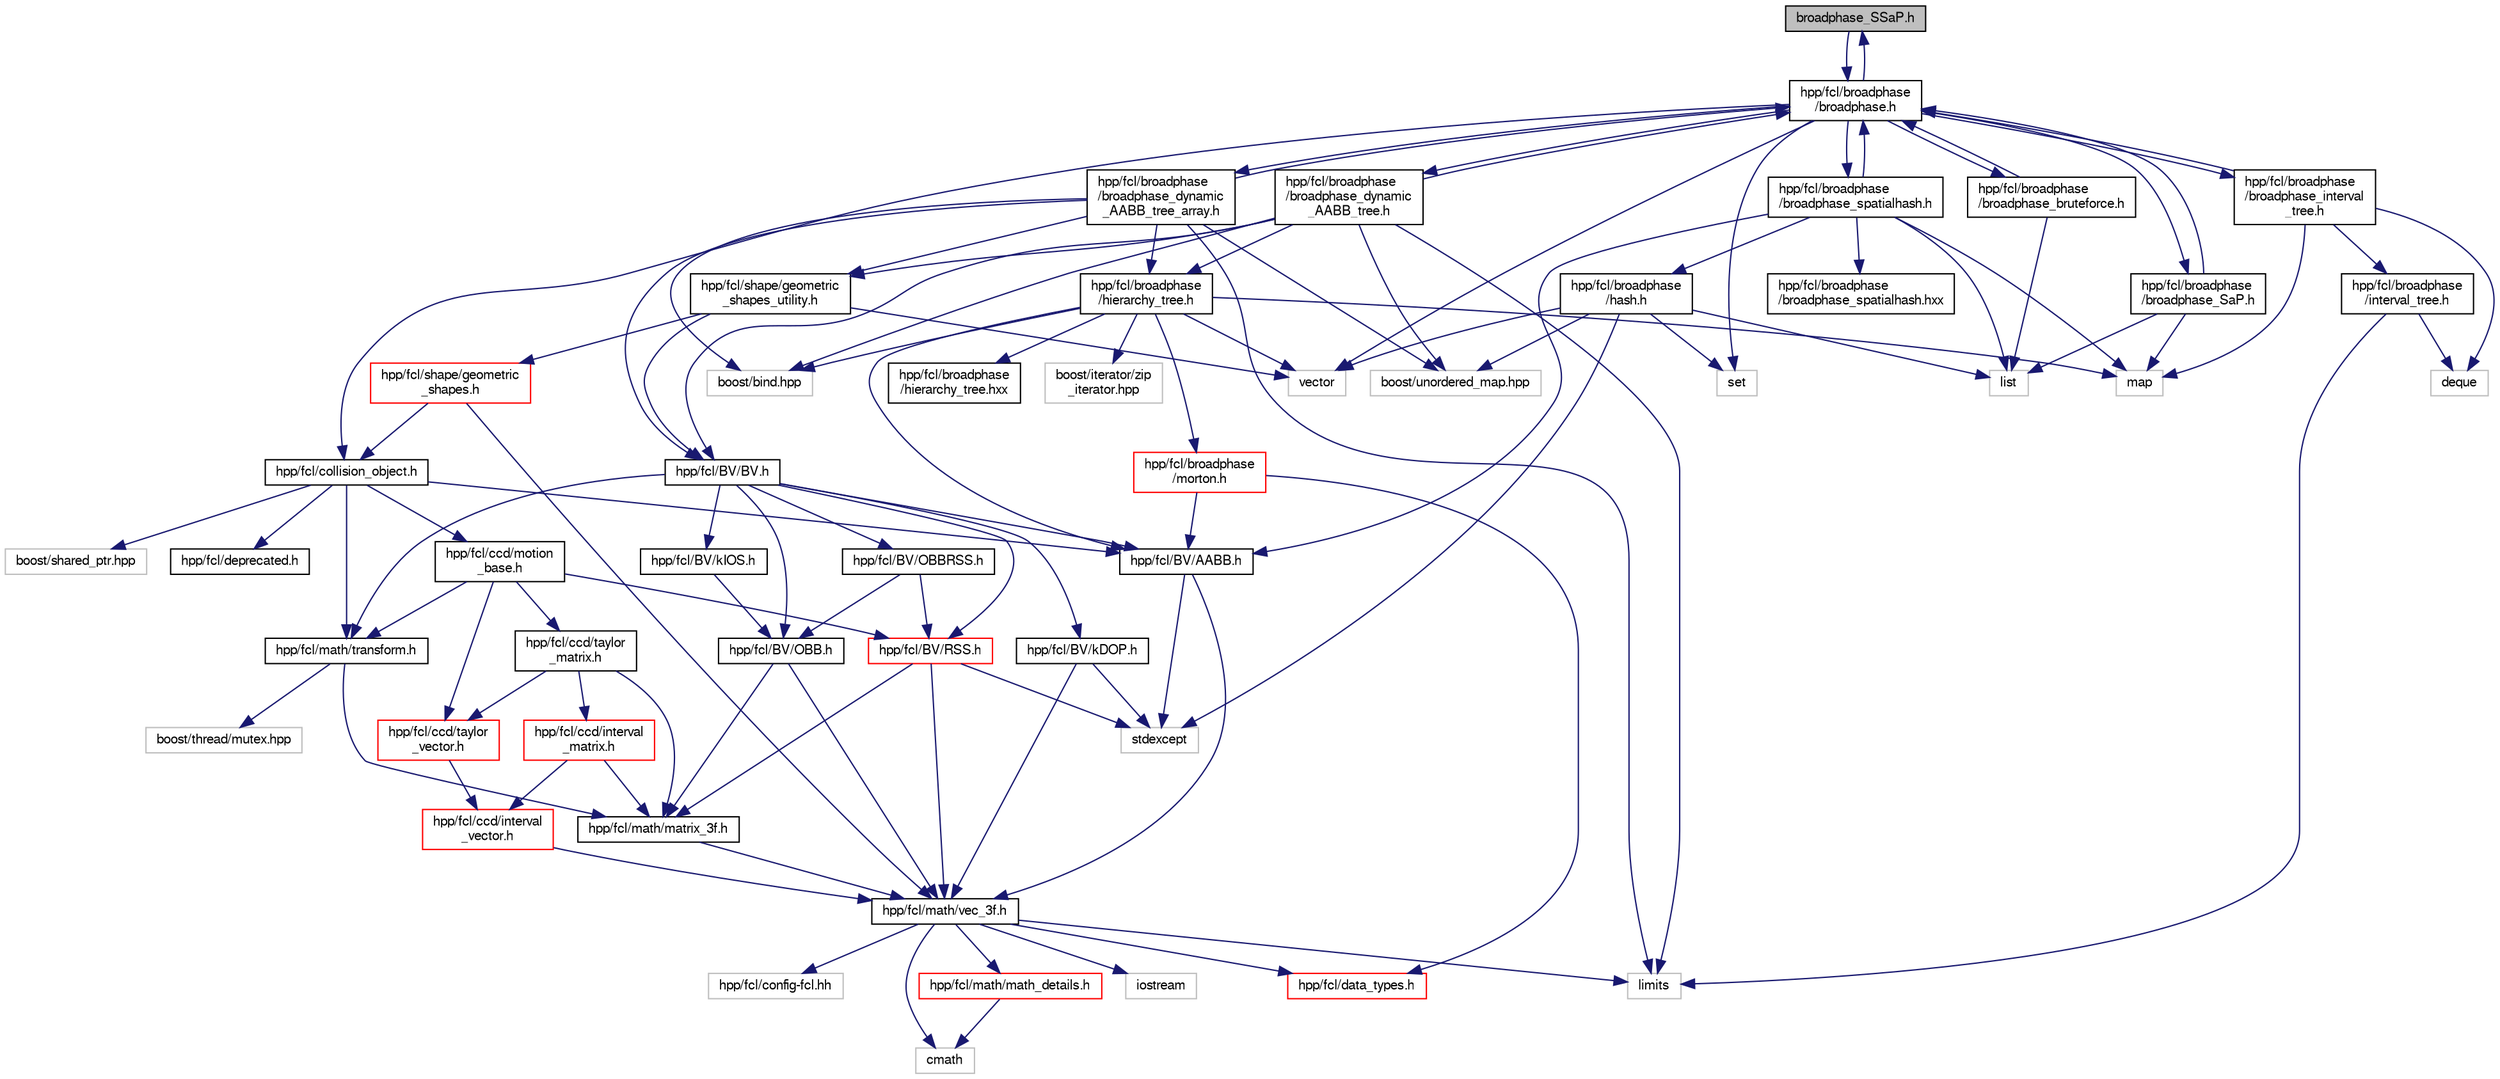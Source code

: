 digraph "broadphase_SSaP.h"
{
  edge [fontname="FreeSans",fontsize="10",labelfontname="FreeSans",labelfontsize="10"];
  node [fontname="FreeSans",fontsize="10",shape=record];
  Node1 [label="broadphase_SSaP.h",height=0.2,width=0.4,color="black", fillcolor="grey75", style="filled" fontcolor="black"];
  Node1 -> Node2 [color="midnightblue",fontsize="10",style="solid",fontname="FreeSans"];
  Node2 [label="hpp/fcl/broadphase\l/broadphase.h",height=0.2,width=0.4,color="black", fillcolor="white", style="filled",URL="$a00227.html"];
  Node2 -> Node3 [color="midnightblue",fontsize="10",style="solid",fontname="FreeSans"];
  Node3 [label="hpp/fcl/collision_object.h",height=0.2,width=0.4,color="black", fillcolor="white", style="filled",URL="$a00249.html"];
  Node3 -> Node4 [color="midnightblue",fontsize="10",style="solid",fontname="FreeSans"];
  Node4 [label="hpp/fcl/deprecated.h",height=0.2,width=0.4,color="black", fillcolor="white", style="filled",URL="$a00253.html"];
  Node3 -> Node5 [color="midnightblue",fontsize="10",style="solid",fontname="FreeSans"];
  Node5 [label="hpp/fcl/BV/AABB.h",height=0.2,width=0.4,color="black", fillcolor="white", style="filled",URL="$a00226.html"];
  Node5 -> Node6 [color="midnightblue",fontsize="10",style="solid",fontname="FreeSans"];
  Node6 [label="stdexcept",height=0.2,width=0.4,color="grey75", fillcolor="white", style="filled"];
  Node5 -> Node7 [color="midnightblue",fontsize="10",style="solid",fontname="FreeSans"];
  Node7 [label="hpp/fcl/math/vec_3f.h",height=0.2,width=0.4,color="black", fillcolor="white", style="filled",URL="$a00318.html"];
  Node7 -> Node8 [color="midnightblue",fontsize="10",style="solid",fontname="FreeSans"];
  Node8 [label="hpp/fcl/config-fcl.hh",height=0.2,width=0.4,color="grey75", fillcolor="white", style="filled"];
  Node7 -> Node9 [color="midnightblue",fontsize="10",style="solid",fontname="FreeSans"];
  Node9 [label="hpp/fcl/data_types.h",height=0.2,width=0.4,color="red", fillcolor="white", style="filled",URL="$a00252.html"];
  Node7 -> Node10 [color="midnightblue",fontsize="10",style="solid",fontname="FreeSans"];
  Node10 [label="hpp/fcl/math/math_details.h",height=0.2,width=0.4,color="red", fillcolor="white", style="filled",URL="$a00283.html"];
  Node10 -> Node11 [color="midnightblue",fontsize="10",style="solid",fontname="FreeSans"];
  Node11 [label="cmath",height=0.2,width=0.4,color="grey75", fillcolor="white", style="filled"];
  Node7 -> Node11 [color="midnightblue",fontsize="10",style="solid",fontname="FreeSans"];
  Node7 -> Node12 [color="midnightblue",fontsize="10",style="solid",fontname="FreeSans"];
  Node12 [label="iostream",height=0.2,width=0.4,color="grey75", fillcolor="white", style="filled"];
  Node7 -> Node13 [color="midnightblue",fontsize="10",style="solid",fontname="FreeSans"];
  Node13 [label="limits",height=0.2,width=0.4,color="grey75", fillcolor="white", style="filled"];
  Node3 -> Node14 [color="midnightblue",fontsize="10",style="solid",fontname="FreeSans"];
  Node14 [label="hpp/fcl/math/transform.h",height=0.2,width=0.4,color="black", fillcolor="white", style="filled",URL="$a00310.html"];
  Node14 -> Node15 [color="midnightblue",fontsize="10",style="solid",fontname="FreeSans"];
  Node15 [label="hpp/fcl/math/matrix_3f.h",height=0.2,width=0.4,color="black", fillcolor="white", style="filled",URL="$a00285.html"];
  Node15 -> Node7 [color="midnightblue",fontsize="10",style="solid",fontname="FreeSans"];
  Node14 -> Node16 [color="midnightblue",fontsize="10",style="solid",fontname="FreeSans"];
  Node16 [label="boost/thread/mutex.hpp",height=0.2,width=0.4,color="grey75", fillcolor="white", style="filled"];
  Node3 -> Node17 [color="midnightblue",fontsize="10",style="solid",fontname="FreeSans"];
  Node17 [label="hpp/fcl/ccd/motion\l_base.h",height=0.2,width=0.4,color="black", fillcolor="white", style="filled",URL="$a00290.html"];
  Node17 -> Node14 [color="midnightblue",fontsize="10",style="solid",fontname="FreeSans"];
  Node17 -> Node18 [color="midnightblue",fontsize="10",style="solid",fontname="FreeSans"];
  Node18 [label="hpp/fcl/ccd/taylor\l_matrix.h",height=0.2,width=0.4,color="black", fillcolor="white", style="filled",URL="$a00307.html"];
  Node18 -> Node15 [color="midnightblue",fontsize="10",style="solid",fontname="FreeSans"];
  Node18 -> Node19 [color="midnightblue",fontsize="10",style="solid",fontname="FreeSans"];
  Node19 [label="hpp/fcl/ccd/taylor\l_vector.h",height=0.2,width=0.4,color="red", fillcolor="white", style="filled",URL="$a00309.html"];
  Node19 -> Node20 [color="midnightblue",fontsize="10",style="solid",fontname="FreeSans"];
  Node20 [label="hpp/fcl/ccd/interval\l_vector.h",height=0.2,width=0.4,color="red", fillcolor="white", style="filled",URL="$a00276.html"];
  Node20 -> Node7 [color="midnightblue",fontsize="10",style="solid",fontname="FreeSans"];
  Node18 -> Node21 [color="midnightblue",fontsize="10",style="solid",fontname="FreeSans"];
  Node21 [label="hpp/fcl/ccd/interval\l_matrix.h",height=0.2,width=0.4,color="red", fillcolor="white", style="filled",URL="$a00274.html"];
  Node21 -> Node20 [color="midnightblue",fontsize="10",style="solid",fontname="FreeSans"];
  Node21 -> Node15 [color="midnightblue",fontsize="10",style="solid",fontname="FreeSans"];
  Node17 -> Node19 [color="midnightblue",fontsize="10",style="solid",fontname="FreeSans"];
  Node17 -> Node22 [color="midnightblue",fontsize="10",style="solid",fontname="FreeSans"];
  Node22 [label="hpp/fcl/BV/RSS.h",height=0.2,width=0.4,color="red", fillcolor="white", style="filled",URL="$a00302.html"];
  Node22 -> Node6 [color="midnightblue",fontsize="10",style="solid",fontname="FreeSans"];
  Node22 -> Node7 [color="midnightblue",fontsize="10",style="solid",fontname="FreeSans"];
  Node22 -> Node15 [color="midnightblue",fontsize="10",style="solid",fontname="FreeSans"];
  Node3 -> Node23 [color="midnightblue",fontsize="10",style="solid",fontname="FreeSans"];
  Node23 [label="boost/shared_ptr.hpp",height=0.2,width=0.4,color="grey75", fillcolor="white", style="filled"];
  Node2 -> Node24 [color="midnightblue",fontsize="10",style="solid",fontname="FreeSans"];
  Node24 [label="set",height=0.2,width=0.4,color="grey75", fillcolor="white", style="filled"];
  Node2 -> Node25 [color="midnightblue",fontsize="10",style="solid",fontname="FreeSans"];
  Node25 [label="vector",height=0.2,width=0.4,color="grey75", fillcolor="white", style="filled"];
  Node2 -> Node26 [color="midnightblue",fontsize="10",style="solid",fontname="FreeSans"];
  Node26 [label="hpp/fcl/broadphase\l/broadphase_bruteforce.h",height=0.2,width=0.4,color="black", fillcolor="white", style="filled",URL="$a00228.html"];
  Node26 -> Node2 [color="midnightblue",fontsize="10",style="solid",fontname="FreeSans"];
  Node26 -> Node27 [color="midnightblue",fontsize="10",style="solid",fontname="FreeSans"];
  Node27 [label="list",height=0.2,width=0.4,color="grey75", fillcolor="white", style="filled"];
  Node2 -> Node28 [color="midnightblue",fontsize="10",style="solid",fontname="FreeSans"];
  Node28 [label="hpp/fcl/broadphase\l/broadphase_spatialhash.h",height=0.2,width=0.4,color="black", fillcolor="white", style="filled",URL="$a00233.html"];
  Node28 -> Node2 [color="midnightblue",fontsize="10",style="solid",fontname="FreeSans"];
  Node28 -> Node29 [color="midnightblue",fontsize="10",style="solid",fontname="FreeSans"];
  Node29 [label="hpp/fcl/broadphase\l/hash.h",height=0.2,width=0.4,color="black", fillcolor="white", style="filled",URL="$a00266.html"];
  Node29 -> Node6 [color="midnightblue",fontsize="10",style="solid",fontname="FreeSans"];
  Node29 -> Node24 [color="midnightblue",fontsize="10",style="solid",fontname="FreeSans"];
  Node29 -> Node25 [color="midnightblue",fontsize="10",style="solid",fontname="FreeSans"];
  Node29 -> Node27 [color="midnightblue",fontsize="10",style="solid",fontname="FreeSans"];
  Node29 -> Node30 [color="midnightblue",fontsize="10",style="solid",fontname="FreeSans"];
  Node30 [label="boost/unordered_map.hpp",height=0.2,width=0.4,color="grey75", fillcolor="white", style="filled"];
  Node28 -> Node5 [color="midnightblue",fontsize="10",style="solid",fontname="FreeSans"];
  Node28 -> Node27 [color="midnightblue",fontsize="10",style="solid",fontname="FreeSans"];
  Node28 -> Node31 [color="midnightblue",fontsize="10",style="solid",fontname="FreeSans"];
  Node31 [label="map",height=0.2,width=0.4,color="grey75", fillcolor="white", style="filled"];
  Node28 -> Node32 [color="midnightblue",fontsize="10",style="solid",fontname="FreeSans"];
  Node32 [label="hpp/fcl/broadphase\l/broadphase_spatialhash.hxx",height=0.2,width=0.4,color="black", fillcolor="white", style="filled",URL="$a00234.html"];
  Node2 -> Node33 [color="midnightblue",fontsize="10",style="solid",fontname="FreeSans"];
  Node33 [label="hpp/fcl/broadphase\l/broadphase_SaP.h",height=0.2,width=0.4,color="black", fillcolor="white", style="filled",URL="$a00232.html"];
  Node33 -> Node2 [color="midnightblue",fontsize="10",style="solid",fontname="FreeSans"];
  Node33 -> Node31 [color="midnightblue",fontsize="10",style="solid",fontname="FreeSans"];
  Node33 -> Node27 [color="midnightblue",fontsize="10",style="solid",fontname="FreeSans"];
  Node2 -> Node1 [color="midnightblue",fontsize="10",style="solid",fontname="FreeSans"];
  Node2 -> Node34 [color="midnightblue",fontsize="10",style="solid",fontname="FreeSans"];
  Node34 [label="hpp/fcl/broadphase\l/broadphase_interval\l_tree.h",height=0.2,width=0.4,color="black", fillcolor="white", style="filled",URL="$a00231.html"];
  Node34 -> Node2 [color="midnightblue",fontsize="10",style="solid",fontname="FreeSans"];
  Node34 -> Node35 [color="midnightblue",fontsize="10",style="solid",fontname="FreeSans"];
  Node35 [label="hpp/fcl/broadphase\l/interval_tree.h",height=0.2,width=0.4,color="black", fillcolor="white", style="filled",URL="$a00275.html"];
  Node35 -> Node36 [color="midnightblue",fontsize="10",style="solid",fontname="FreeSans"];
  Node36 [label="deque",height=0.2,width=0.4,color="grey75", fillcolor="white", style="filled"];
  Node35 -> Node13 [color="midnightblue",fontsize="10",style="solid",fontname="FreeSans"];
  Node34 -> Node36 [color="midnightblue",fontsize="10",style="solid",fontname="FreeSans"];
  Node34 -> Node31 [color="midnightblue",fontsize="10",style="solid",fontname="FreeSans"];
  Node2 -> Node37 [color="midnightblue",fontsize="10",style="solid",fontname="FreeSans"];
  Node37 [label="hpp/fcl/broadphase\l/broadphase_dynamic\l_AABB_tree.h",height=0.2,width=0.4,color="black", fillcolor="white", style="filled",URL="$a00229.html"];
  Node37 -> Node2 [color="midnightblue",fontsize="10",style="solid",fontname="FreeSans"];
  Node37 -> Node38 [color="midnightblue",fontsize="10",style="solid",fontname="FreeSans"];
  Node38 [label="hpp/fcl/broadphase\l/hierarchy_tree.h",height=0.2,width=0.4,color="black", fillcolor="white", style="filled",URL="$a00267.html"];
  Node38 -> Node25 [color="midnightblue",fontsize="10",style="solid",fontname="FreeSans"];
  Node38 -> Node31 [color="midnightblue",fontsize="10",style="solid",fontname="FreeSans"];
  Node38 -> Node5 [color="midnightblue",fontsize="10",style="solid",fontname="FreeSans"];
  Node38 -> Node39 [color="midnightblue",fontsize="10",style="solid",fontname="FreeSans"];
  Node39 [label="hpp/fcl/broadphase\l/morton.h",height=0.2,width=0.4,color="red", fillcolor="white", style="filled",URL="$a00288.html"];
  Node39 -> Node9 [color="midnightblue",fontsize="10",style="solid",fontname="FreeSans"];
  Node39 -> Node5 [color="midnightblue",fontsize="10",style="solid",fontname="FreeSans"];
  Node38 -> Node40 [color="midnightblue",fontsize="10",style="solid",fontname="FreeSans"];
  Node40 [label="boost/bind.hpp",height=0.2,width=0.4,color="grey75", fillcolor="white", style="filled"];
  Node38 -> Node41 [color="midnightblue",fontsize="10",style="solid",fontname="FreeSans"];
  Node41 [label="boost/iterator/zip\l_iterator.hpp",height=0.2,width=0.4,color="grey75", fillcolor="white", style="filled"];
  Node38 -> Node42 [color="midnightblue",fontsize="10",style="solid",fontname="FreeSans"];
  Node42 [label="hpp/fcl/broadphase\l/hierarchy_tree.hxx",height=0.2,width=0.4,color="black", fillcolor="white", style="filled",URL="$a00268.html"];
  Node37 -> Node43 [color="midnightblue",fontsize="10",style="solid",fontname="FreeSans"];
  Node43 [label="hpp/fcl/BV/BV.h",height=0.2,width=0.4,color="black", fillcolor="white", style="filled",URL="$a00236.html"];
  Node43 -> Node44 [color="midnightblue",fontsize="10",style="solid",fontname="FreeSans"];
  Node44 [label="hpp/fcl/BV/kDOP.h",height=0.2,width=0.4,color="black", fillcolor="white", style="filled",URL="$a00279.html"];
  Node44 -> Node6 [color="midnightblue",fontsize="10",style="solid",fontname="FreeSans"];
  Node44 -> Node7 [color="midnightblue",fontsize="10",style="solid",fontname="FreeSans"];
  Node43 -> Node5 [color="midnightblue",fontsize="10",style="solid",fontname="FreeSans"];
  Node43 -> Node45 [color="midnightblue",fontsize="10",style="solid",fontname="FreeSans"];
  Node45 [label="hpp/fcl/BV/OBB.h",height=0.2,width=0.4,color="black", fillcolor="white", style="filled",URL="$a00297.html"];
  Node45 -> Node7 [color="midnightblue",fontsize="10",style="solid",fontname="FreeSans"];
  Node45 -> Node15 [color="midnightblue",fontsize="10",style="solid",fontname="FreeSans"];
  Node43 -> Node22 [color="midnightblue",fontsize="10",style="solid",fontname="FreeSans"];
  Node43 -> Node46 [color="midnightblue",fontsize="10",style="solid",fontname="FreeSans"];
  Node46 [label="hpp/fcl/BV/OBBRSS.h",height=0.2,width=0.4,color="black", fillcolor="white", style="filled",URL="$a00299.html"];
  Node46 -> Node45 [color="midnightblue",fontsize="10",style="solid",fontname="FreeSans"];
  Node46 -> Node22 [color="midnightblue",fontsize="10",style="solid",fontname="FreeSans"];
  Node43 -> Node47 [color="midnightblue",fontsize="10",style="solid",fontname="FreeSans"];
  Node47 [label="hpp/fcl/BV/kIOS.h",height=0.2,width=0.4,color="black", fillcolor="white", style="filled",URL="$a00280.html"];
  Node47 -> Node45 [color="midnightblue",fontsize="10",style="solid",fontname="FreeSans"];
  Node43 -> Node14 [color="midnightblue",fontsize="10",style="solid",fontname="FreeSans"];
  Node37 -> Node48 [color="midnightblue",fontsize="10",style="solid",fontname="FreeSans"];
  Node48 [label="hpp/fcl/shape/geometric\l_shapes_utility.h",height=0.2,width=0.4,color="black", fillcolor="white", style="filled",URL="$a00262.html"];
  Node48 -> Node25 [color="midnightblue",fontsize="10",style="solid",fontname="FreeSans"];
  Node48 -> Node49 [color="midnightblue",fontsize="10",style="solid",fontname="FreeSans"];
  Node49 [label="hpp/fcl/shape/geometric\l_shapes.h",height=0.2,width=0.4,color="red", fillcolor="white", style="filled",URL="$a00261.html"];
  Node49 -> Node3 [color="midnightblue",fontsize="10",style="solid",fontname="FreeSans"];
  Node49 -> Node7 [color="midnightblue",fontsize="10",style="solid",fontname="FreeSans"];
  Node48 -> Node43 [color="midnightblue",fontsize="10",style="solid",fontname="FreeSans"];
  Node37 -> Node30 [color="midnightblue",fontsize="10",style="solid",fontname="FreeSans"];
  Node37 -> Node40 [color="midnightblue",fontsize="10",style="solid",fontname="FreeSans"];
  Node37 -> Node13 [color="midnightblue",fontsize="10",style="solid",fontname="FreeSans"];
  Node2 -> Node50 [color="midnightblue",fontsize="10",style="solid",fontname="FreeSans"];
  Node50 [label="hpp/fcl/broadphase\l/broadphase_dynamic\l_AABB_tree_array.h",height=0.2,width=0.4,color="black", fillcolor="white", style="filled",URL="$a00230.html"];
  Node50 -> Node2 [color="midnightblue",fontsize="10",style="solid",fontname="FreeSans"];
  Node50 -> Node38 [color="midnightblue",fontsize="10",style="solid",fontname="FreeSans"];
  Node50 -> Node43 [color="midnightblue",fontsize="10",style="solid",fontname="FreeSans"];
  Node50 -> Node48 [color="midnightblue",fontsize="10",style="solid",fontname="FreeSans"];
  Node50 -> Node30 [color="midnightblue",fontsize="10",style="solid",fontname="FreeSans"];
  Node50 -> Node40 [color="midnightblue",fontsize="10",style="solid",fontname="FreeSans"];
  Node50 -> Node13 [color="midnightblue",fontsize="10",style="solid",fontname="FreeSans"];
}
